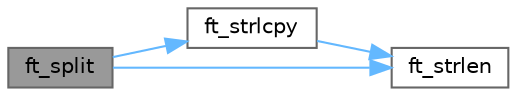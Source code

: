 digraph "ft_split"
{
 // INTERACTIVE_SVG=YES
 // LATEX_PDF_SIZE
  bgcolor="transparent";
  edge [fontname=Helvetica,fontsize=10,labelfontname=Helvetica,labelfontsize=10];
  node [fontname=Helvetica,fontsize=10,shape=box,height=0.2,width=0.4];
  rankdir="LR";
  Node1 [label="ft_split",height=0.2,width=0.4,color="gray40", fillcolor="grey60", style="filled", fontcolor="black",tooltip="Splits a string into an array of strings based on a given delimiter."];
  Node1 -> Node2 [color="steelblue1",style="solid"];
  Node2 [label="ft_strlcpy",height=0.2,width=0.4,color="grey40", fillcolor="white", style="filled",URL="$ft__strlcpy_8c.html#a12f759eb9793cf306fede66d0b7de0fc",tooltip="Copy a string to a destination buffer with a specified maximum size."];
  Node2 -> Node3 [color="steelblue1",style="solid"];
  Node3 [label="ft_strlen",height=0.2,width=0.4,color="grey40", fillcolor="white", style="filled",URL="$ft__strlen_8c.html#a828402378653640f545a4be2e00e92f9",tooltip="Calculates the length of a string."];
  Node1 -> Node3 [color="steelblue1",style="solid"];
}
